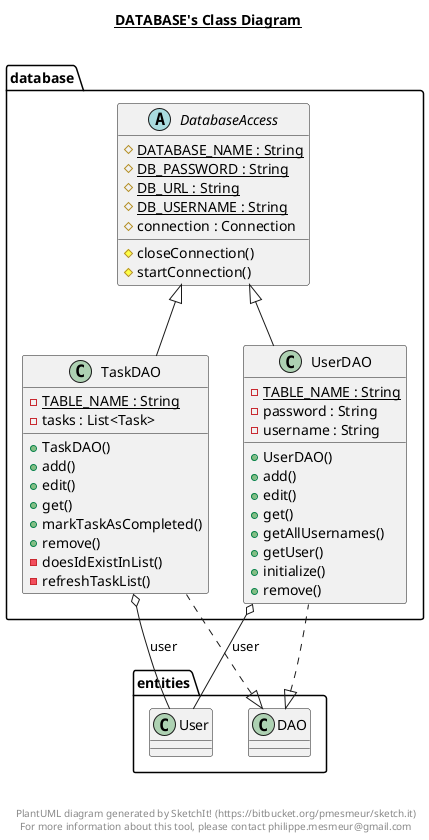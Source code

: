 @startuml

title __DATABASE's Class Diagram__\n

  namespace database {
    abstract class database.DatabaseAccess {
        {static} # DATABASE_NAME : String
        {static} # DB_PASSWORD : String
        {static} # DB_URL : String
        {static} # DB_USERNAME : String
        # connection : Connection
        # closeConnection()
        # startConnection()
    }
  }
  

  namespace database {
    class database.TaskDAO {
        {static} - TABLE_NAME : String
        - tasks : List<Task>
        + TaskDAO()
        + add()
        + edit()
        + get()
        + markTaskAsCompleted()
        + remove()
        - doesIdExistInList()
        - refreshTaskList()
    }
  }
  

  namespace database {
    class database.UserDAO {
        {static} - TABLE_NAME : String
        - password : String
        - username : String
        + UserDAO()
        + add()
        + edit()
        + get()
        + getAllUsernames()
        + getUser()
        + initialize()
        + remove()
    }
  }
  

  database.TaskDAO .up.|> entities.DAO
  database.TaskDAO -up-|> database.DatabaseAccess
  database.TaskDAO o-- entities.User : user
  database.UserDAO .up.|> entities.DAO
  database.UserDAO -up-|> database.DatabaseAccess
  database.UserDAO o-- entities.User : user


right footer


PlantUML diagram generated by SketchIt! (https://bitbucket.org/pmesmeur/sketch.it)
For more information about this tool, please contact philippe.mesmeur@gmail.com
endfooter

@enduml
